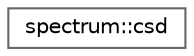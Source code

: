 digraph "Graphical Class Hierarchy"
{
 // LATEX_PDF_SIZE
  bgcolor="transparent";
  edge [fontname=Helvetica,fontsize=10,labelfontname=Helvetica,labelfontsize=10];
  node [fontname=Helvetica,fontsize=10,shape=box,height=0.2,width=0.4];
  rankdir="LR";
  Node0 [label="spectrum::csd",height=0.2,width=0.4,color="grey40", fillcolor="white", style="filled",URL="$interfacespectrum_1_1csd.html",tooltip="Computes the cross spectral density (CSD) of a signal via Welch's averaged method."];
}
